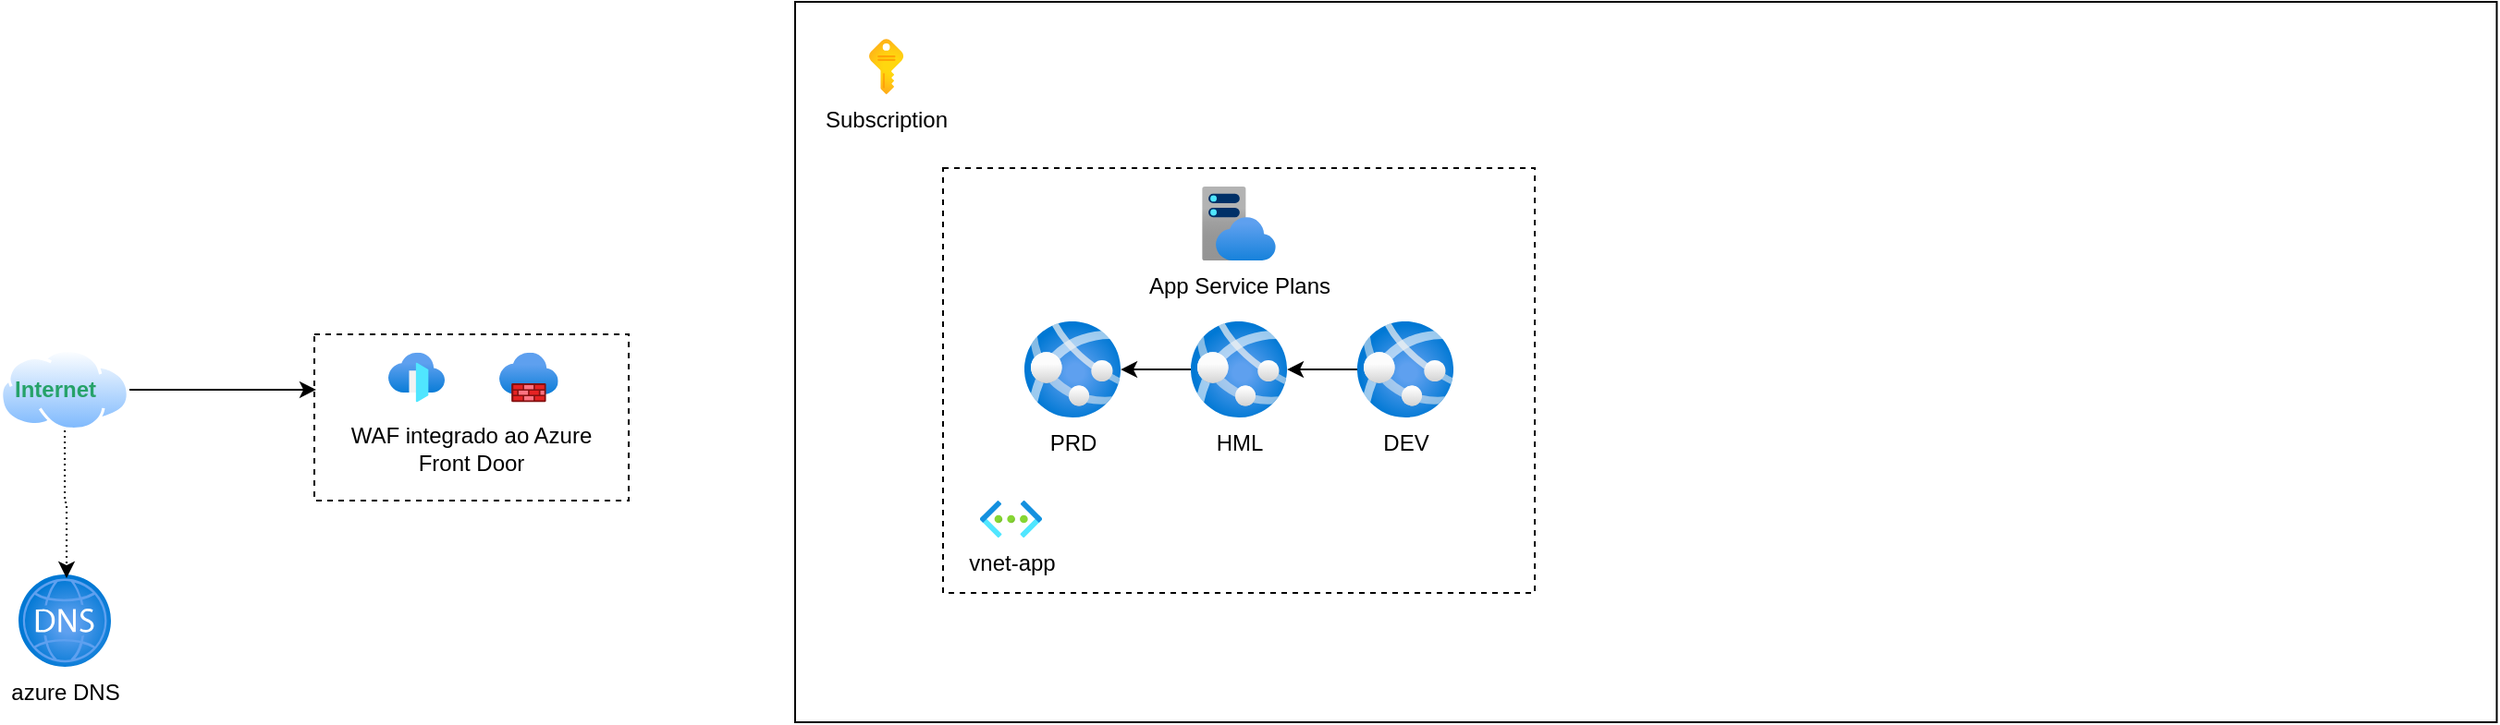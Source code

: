 <mxfile version="22.1.4" type="github">
  <diagram name="Página-1" id="vPChAK9TrQFLgZUeRdgk">
    <mxGraphModel dx="1701" dy="452" grid="1" gridSize="10" guides="1" tooltips="1" connect="1" arrows="1" fold="1" page="1" pageScale="1" pageWidth="827" pageHeight="1169" math="0" shadow="0">
      <root>
        <mxCell id="0" />
        <mxCell id="1" parent="0" />
        <mxCell id="O0uDlQNx3fjuGGQFPMEN-1" value="" style="rounded=0;whiteSpace=wrap;html=1;gradientColor=none;" parent="1" vertex="1">
          <mxGeometry x="-40" y="90" width="920.25" height="390" as="geometry" />
        </mxCell>
        <mxCell id="O0uDlQNx3fjuGGQFPMEN-2" value="Subscription" style="image;aspect=fixed;html=1;points=[];align=center;fontSize=12;image=img/lib/azure2/general/Subscriptions.svg;" parent="1" vertex="1">
          <mxGeometry y="110" width="18.59" height="30" as="geometry" />
        </mxCell>
        <mxCell id="O0uDlQNx3fjuGGQFPMEN-36" style="edgeStyle=orthogonalEdgeStyle;shape=connector;rounded=0;orthogonalLoop=1;jettySize=auto;html=1;entryX=-0.044;entryY=0.471;entryDx=0;entryDy=0;entryPerimeter=0;labelBackgroundColor=default;strokeColor=none;align=center;verticalAlign=middle;fontFamily=Helvetica;fontSize=11;fontColor=default;endArrow=classic;" parent="1" edge="1">
          <mxGeometry relative="1" as="geometry">
            <mxPoint x="390" y="302" as="sourcePoint" />
            <Array as="points">
              <mxPoint x="390" y="298" />
            </Array>
            <mxPoint x="467.36" y="298.26" as="targetPoint" />
          </mxGeometry>
        </mxCell>
        <mxCell id="23HEGp7gHdfbQEUeUIqv-6" value="" style="image;aspect=fixed;perimeter=ellipsePerimeter;html=1;align=center;shadow=0;dashed=0;spacingTop=3;image=img/lib/active_directory/internet_cloud.svg;" parent="1" vertex="1">
          <mxGeometry x="-470" y="277.95" width="70" height="44.1" as="geometry" />
        </mxCell>
        <mxCell id="aoHVXnX_43bR2WEHdfWQ-3" value="" style="group" vertex="1" connectable="0" parent="1">
          <mxGeometry x="-300" y="270" width="170" height="90" as="geometry" />
        </mxCell>
        <mxCell id="23HEGp7gHdfbQEUeUIqv-8" value="" style="rounded=0;whiteSpace=wrap;html=1;strokeColor=default;dashed=1;movable=1;resizable=1;rotatable=1;deletable=1;editable=1;locked=0;connectable=1;" parent="aoHVXnX_43bR2WEHdfWQ-3" vertex="1">
          <mxGeometry width="170" height="90" as="geometry" />
        </mxCell>
        <mxCell id="23HEGp7gHdfbQEUeUIqv-9" value="" style="image;aspect=fixed;html=1;points=[];align=center;fontSize=12;image=img/lib/azure2/networking/Front_Doors.svg;movable=1;resizable=1;rotatable=1;deletable=1;editable=1;locked=0;connectable=1;" parent="aoHVXnX_43bR2WEHdfWQ-3" vertex="1">
          <mxGeometry x="39.995" y="9.818" width="30.51" height="26.921" as="geometry" />
        </mxCell>
        <mxCell id="23HEGp7gHdfbQEUeUIqv-10" value="" style="image;aspect=fixed;html=1;points=[];align=center;fontSize=12;image=img/lib/azure2/networking/Firewalls.svg;movable=1;resizable=1;rotatable=1;deletable=1;editable=1;locked=0;connectable=1;" parent="aoHVXnX_43bR2WEHdfWQ-3" vertex="1">
          <mxGeometry x="100.002" y="9.818" width="31.856" height="26.921" as="geometry" />
        </mxCell>
        <mxCell id="23HEGp7gHdfbQEUeUIqv-13" value="WAF integrado ao Azure Front Door" style="text;strokeColor=none;align=center;fillColor=none;html=1;verticalAlign=middle;whiteSpace=wrap;rounded=0;movable=1;resizable=1;rotatable=1;deletable=1;editable=1;locked=0;connectable=1;" parent="aoHVXnX_43bR2WEHdfWQ-3" vertex="1">
          <mxGeometry x="10" y="50" width="150" height="24.55" as="geometry" />
        </mxCell>
        <mxCell id="aoHVXnX_43bR2WEHdfWQ-6" value="azure DNS" style="image;aspect=fixed;html=1;points=[];align=center;fontSize=12;image=img/lib/azure2/networking/DNS_Zones.svg;" vertex="1" parent="1">
          <mxGeometry x="-460" y="400" width="50" height="50" as="geometry" />
        </mxCell>
        <mxCell id="aoHVXnX_43bR2WEHdfWQ-7" style="edgeStyle=orthogonalEdgeStyle;rounded=0;orthogonalLoop=1;jettySize=auto;html=1;entryX=0.52;entryY=0.04;entryDx=0;entryDy=0;entryPerimeter=0;dashed=1;dashPattern=1 2;" edge="1" parent="1" source="23HEGp7gHdfbQEUeUIqv-6" target="aoHVXnX_43bR2WEHdfWQ-6">
          <mxGeometry relative="1" as="geometry" />
        </mxCell>
        <mxCell id="aoHVXnX_43bR2WEHdfWQ-8" value="&lt;font color=&quot;#26a269&quot;&gt;&lt;b&gt;Internet&lt;/b&gt;&lt;/font&gt;" style="text;align=center;html=1;verticalAlign=middle;whiteSpace=wrap;rounded=0;" vertex="1" parent="1">
          <mxGeometry x="-470" y="285" width="60" height="30" as="geometry" />
        </mxCell>
        <mxCell id="aoHVXnX_43bR2WEHdfWQ-9" style="edgeStyle=orthogonalEdgeStyle;rounded=0;orthogonalLoop=1;jettySize=auto;html=1;entryX=0.006;entryY=0.333;entryDx=0;entryDy=0;entryPerimeter=0;" edge="1" parent="1" source="23HEGp7gHdfbQEUeUIqv-6" target="23HEGp7gHdfbQEUeUIqv-8">
          <mxGeometry relative="1" as="geometry" />
        </mxCell>
        <mxCell id="aoHVXnX_43bR2WEHdfWQ-11" value="" style="rounded=0;whiteSpace=wrap;html=1;dashed=1;" vertex="1" parent="1">
          <mxGeometry x="40" y="180" width="320" height="230" as="geometry" />
        </mxCell>
        <mxCell id="aoHVXnX_43bR2WEHdfWQ-12" value="App Service Plans" style="image;aspect=fixed;html=1;points=[];align=center;fontSize=12;image=img/lib/azure2/app_services/App_Service_Plans.svg;" vertex="1" parent="1">
          <mxGeometry x="180" y="190" width="40" height="40" as="geometry" />
        </mxCell>
        <mxCell id="aoHVXnX_43bR2WEHdfWQ-13" value="PRD" style="image;aspect=fixed;html=1;points=[];align=center;fontSize=12;image=img/lib/azure2/compute/App_Services.svg;" vertex="1" parent="1">
          <mxGeometry x="83.97" y="262.95" width="52.05" height="52.05" as="geometry" />
        </mxCell>
        <mxCell id="aoHVXnX_43bR2WEHdfWQ-17" style="edgeStyle=orthogonalEdgeStyle;rounded=0;orthogonalLoop=1;jettySize=auto;html=1;" edge="1" parent="1" source="aoHVXnX_43bR2WEHdfWQ-14" target="aoHVXnX_43bR2WEHdfWQ-13">
          <mxGeometry relative="1" as="geometry" />
        </mxCell>
        <mxCell id="aoHVXnX_43bR2WEHdfWQ-14" value="HML" style="image;aspect=fixed;html=1;points=[];align=center;fontSize=12;image=img/lib/azure2/compute/App_Services.svg;" vertex="1" parent="1">
          <mxGeometry x="173.97" y="262.95" width="52.05" height="52.05" as="geometry" />
        </mxCell>
        <mxCell id="aoHVXnX_43bR2WEHdfWQ-16" style="edgeStyle=orthogonalEdgeStyle;rounded=0;orthogonalLoop=1;jettySize=auto;html=1;" edge="1" parent="1" source="aoHVXnX_43bR2WEHdfWQ-15" target="aoHVXnX_43bR2WEHdfWQ-14">
          <mxGeometry relative="1" as="geometry" />
        </mxCell>
        <mxCell id="aoHVXnX_43bR2WEHdfWQ-15" value="DEV" style="image;aspect=fixed;html=1;points=[];align=center;fontSize=12;image=img/lib/azure2/compute/App_Services.svg;" vertex="1" parent="1">
          <mxGeometry x="263.97" y="262.95" width="52.05" height="52.05" as="geometry" />
        </mxCell>
        <mxCell id="aoHVXnX_43bR2WEHdfWQ-19" value="vnet-app" style="image;aspect=fixed;html=1;points=[];align=center;fontSize=12;image=img/lib/azure2/networking/Virtual_Networks.svg;" vertex="1" parent="1">
          <mxGeometry x="60" y="360" width="33.5" height="20" as="geometry" />
        </mxCell>
      </root>
    </mxGraphModel>
  </diagram>
</mxfile>
